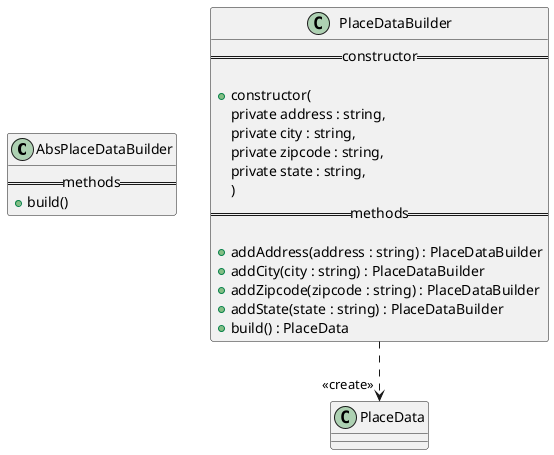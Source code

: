 @startuml PlaceDataBuilder Diagram
class AbsPlaceDataBuilder {
  ==methods==
  + build()
}
class PlaceDataBuilder {
  ==constructor==

  + constructor(
    private address : string,
    private city : string,
    private zipcode : string,
    private state : string,
  )
  ==methods==

  + addAddress(address : string) : PlaceDataBuilder
  + addCity(city : string) : PlaceDataBuilder
  + addZipcode(zipcode : string) : PlaceDataBuilder
  + addState(state : string) : PlaceDataBuilder
  + build() : PlaceData
}

PlaceDataBuilder ..> "<<create>>" PlaceData
@enduml
